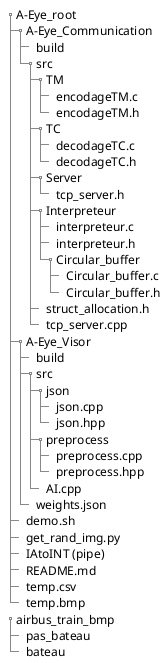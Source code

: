 @startsalt arbo_zybo

{
    {T
        +A-Eye_root
            ++A-Eye_Communication
                +++build
                +++src
                    ++++TM
                        +++++encodageTM.c
                        +++++encodageTM.h
                    ++++TC
                        +++++decodageTC.c
                        +++++decodageTC.h
                    ++++Server 
                        +++++tcp_server.h
                    ++++Interpreteur
                        +++++interpreteur.c
                        +++++interpreteur.h
                        +++++Circular_buffer
                            ++++++Circular_buffer.c
                            ++++++Circular_buffer.h
                        ++++struct_allocation.h
                    ++++tcp_server.cpp
            ++A-Eye_Visor
                +++build
                +++src
                    ++++json
                        +++++json.cpp
                        +++++json.hpp
                    ++++preprocess
                        +++++preprocess.cpp
                        +++++preprocess.hpp
                    ++++AI.cpp
                +++weights.json
            ++demo.sh
            ++get_rand_img.py
            ++IAtoINT (pipe)
            ++README.md
            ++temp.csv
            ++temp.bmp
        +airbus_train_bmp
            ++pas_bateau
            ++bateau
    }
}

@endsalt

@startsalt arbo_PC
{
    {T
    +A-Eye_Controller
        ++A-Eye_Controller
            +++A-Eye_Communication
                ++++client.py
                ++++encodageTC.py
                ++++decodagetTM.py
                ++++localCom.py
            +++StockagePC
                ++++arborescence.py
                ++++naming.py
                ++++stockage.py
                ++++run_stockage.py
                ++++test.py
                ++++README.md
            +++SpecFlowProject1
                ++++Features
                    +++++Connection.feature
                    +++++Interaction.feature   
                ++++StepsDefinitions
                    +++++ConnectionStepDefinition
                    +++++InteractionStepDefinition
            +++Tests
                ++++features
                    +++++A-Eye_root.feature 
                ++++steps
                    +++++steps.py           
            +++config.json
            +++last_config.json
            +++ConfigFile.cs
            +++Controller.cs
            +++Controller.Designer.cs
            +++Program.cs
            +++SubProcess.cs
            +++[OUTPUT_FOLDER]/Images
                ++++Année
                    +++++Mois
                        ++++++Jour
                            +++++++Auto
                                ++++++++A_*annee*_*mois*_*jour*_*heure_*idx*.bmp
                            +++++++Manual
                                ++++++++M_*annee*_*mois*_*jour*_*heure*_*idx*.bmp
        ++A-Eye_Controller.sln
        ++README.md
    }
}

@endsalt